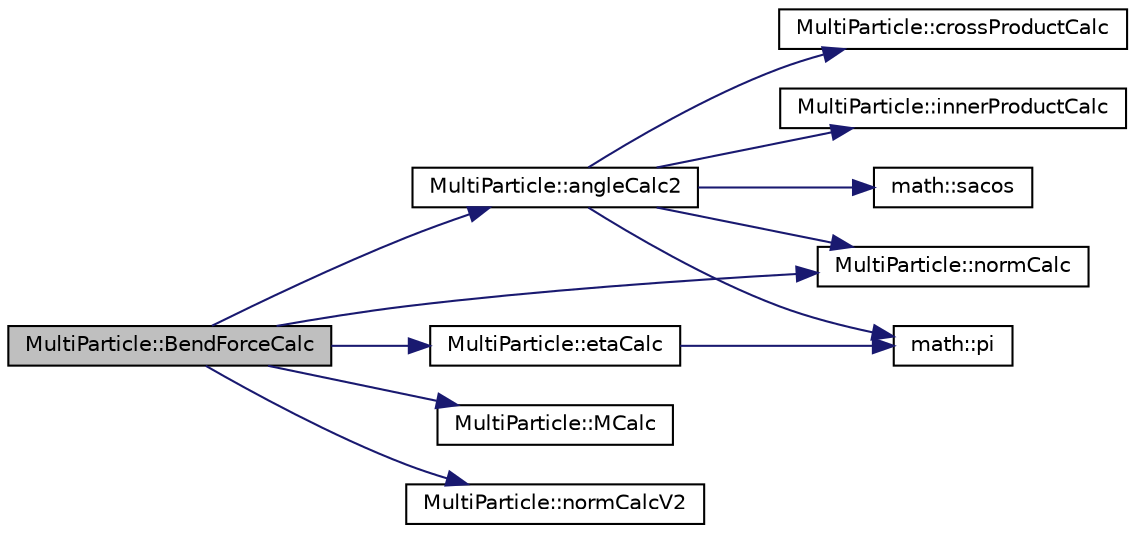 digraph "MultiParticle::BendForceCalc"
{
 // LATEX_PDF_SIZE
  edge [fontname="Helvetica",fontsize="10",labelfontname="Helvetica",labelfontsize="10"];
  node [fontname="Helvetica",fontsize="10",shape=record];
  rankdir="LR";
  Node1 [label="MultiParticle::BendForceCalc",height=0.2,width=0.4,color="black", fillcolor="grey75", style="filled", fontcolor="black",tooltip="BendForceCalc"];
  Node1 -> Node2 [color="midnightblue",fontsize="10",style="solid"];
  Node2 [label="MultiParticle::angleCalc2",height=0.2,width=0.4,color="black", fillcolor="white", style="filled",URL="$classMultiParticle.html#a6abb4929f11bab7a918abfd387210934",tooltip="曲げ角度 αを求める"];
  Node2 -> Node3 [color="midnightblue",fontsize="10",style="solid"];
  Node3 [label="MultiParticle::crossProductCalc",height=0.2,width=0.4,color="black", fillcolor="white", style="filled",URL="$classMultiParticle.html#a91bb84e5ac5b718950e0cee264f07454",tooltip="外積を計算する"];
  Node2 -> Node4 [color="midnightblue",fontsize="10",style="solid"];
  Node4 [label="MultiParticle::innerProductCalc",height=0.2,width=0.4,color="black", fillcolor="white", style="filled",URL="$classMultiParticle.html#a8de89b30f389edef9fb92c9c5d574431",tooltip="内積を計算する"];
  Node2 -> Node5 [color="midnightblue",fontsize="10",style="solid"];
  Node5 [label="MultiParticle::normCalc",height=0.2,width=0.4,color="black", fillcolor="white", style="filled",URL="$classMultiParticle.html#a170c3f0696ecc6d8304da90e9403be3a",tooltip="Calclate length (長さを計算する)"];
  Node2 -> Node6 [color="midnightblue",fontsize="10",style="solid"];
  Node6 [label="math::pi",height=0.2,width=0.4,color="black", fillcolor="white", style="filled",URL="$namespacemath.html#adeae9e6c6f768a920a1fde06087749f3",tooltip="円周率 π"];
  Node2 -> Node7 [color="midnightblue",fontsize="10",style="solid"];
  Node7 [label="math::sacos",height=0.2,width=0.4,color="black", fillcolor="white", style="filled",URL="$namespacemath.html#a489f1ea9d876f182e9bf893091fad820",tooltip="安全なarc cos. 戻り値がnanにならない"];
  Node1 -> Node8 [color="midnightblue",fontsize="10",style="solid"];
  Node8 [label="MultiParticle::etaCalc",height=0.2,width=0.4,color="black", fillcolor="white", style="filled",URL="$classMultiParticle.html#af9b95cc9b9dccd99fb67abd920ce471e",tooltip="曲率 η"];
  Node8 -> Node6 [color="midnightblue",fontsize="10",style="solid"];
  Node1 -> Node9 [color="midnightblue",fontsize="10",style="solid"];
  Node9 [label="MultiParticle::MCalc",height=0.2,width=0.4,color="black", fillcolor="white", style="filled",URL="$classMultiParticle.html#a374cfccbb13bdd5a137c8b10988ac667",tooltip="曲げモーメント Mを計算する"];
  Node1 -> Node5 [color="midnightblue",fontsize="10",style="solid"];
  Node1 -> Node10 [color="midnightblue",fontsize="10",style="solid"];
  Node10 [label="MultiParticle::normCalcV2",height=0.2,width=0.4,color="black", fillcolor="white", style="filled",URL="$classMultiParticle.html#ad4881f78ea0b3bb6355fdc620ccb10b8",tooltip="vectorAとvectorBによってなすベクトルの長さを計算する"];
}

